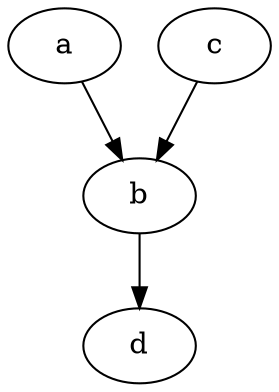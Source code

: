 strict digraph {
	"a"    
	"b"    
	"c"    
	"d"    
	"a" -> "b" [weight=1]   
	"b" -> "d" [weight=1]    
	"c" -> "b" [weight=1]
}
